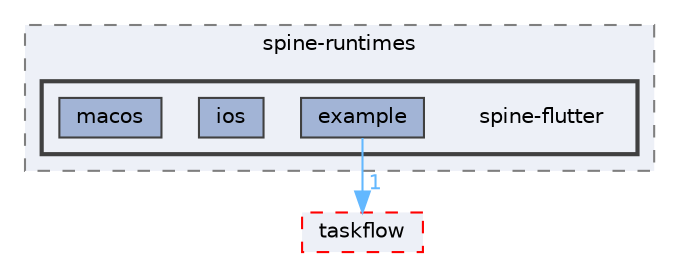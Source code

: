 digraph "external/spine-runtimes/spine-flutter"
{
 // LATEX_PDF_SIZE
  bgcolor="transparent";
  edge [fontname=Helvetica,fontsize=10,labelfontname=Helvetica,labelfontsize=10];
  node [fontname=Helvetica,fontsize=10,shape=box,height=0.2,width=0.4];
  compound=true
  subgraph clusterdir_94c52e4671823048607ba4e9620d2ef0 {
    graph [ bgcolor="#edf0f7", pencolor="grey50", label="spine-runtimes", fontname=Helvetica,fontsize=10 style="filled,dashed", URL="dir_94c52e4671823048607ba4e9620d2ef0.html",tooltip=""]
  subgraph clusterdir_9cbbe4c027eceb009f99db5243b08688 {
    graph [ bgcolor="#edf0f7", pencolor="grey25", label="", fontname=Helvetica,fontsize=10 style="filled,bold", URL="dir_9cbbe4c027eceb009f99db5243b08688.html",tooltip=""]
    dir_9cbbe4c027eceb009f99db5243b08688 [shape=plaintext, label="spine-flutter"];
  dir_8d7f82bf79ca42157aca760ac67c813d [label="example", fillcolor="#a2b4d6", color="grey25", style="filled", URL="dir_8d7f82bf79ca42157aca760ac67c813d.html",tooltip=""];
  dir_71afece6c5068073331fd612609d4684 [label="ios", fillcolor="#a2b4d6", color="grey25", style="filled", URL="dir_71afece6c5068073331fd612609d4684.html",tooltip=""];
  dir_d258f2892daf08bf569d61d10dfba326 [label="macos", fillcolor="#a2b4d6", color="grey25", style="filled", URL="dir_d258f2892daf08bf569d61d10dfba326.html",tooltip=""];
  }
  }
  dir_a586d2919c2294cf68ed57ec5a464d2f [label="taskflow", fillcolor="#edf0f7", color="red", style="filled,dashed", URL="dir_a586d2919c2294cf68ed57ec5a464d2f.html",tooltip="root taskflow include dir"];
  dir_8d7f82bf79ca42157aca760ac67c813d->dir_a586d2919c2294cf68ed57ec5a464d2f [headlabel="1", labeldistance=1.5 headhref="dir_000260_000819.html" href="dir_000260_000819.html" color="steelblue1" fontcolor="steelblue1"];
}
